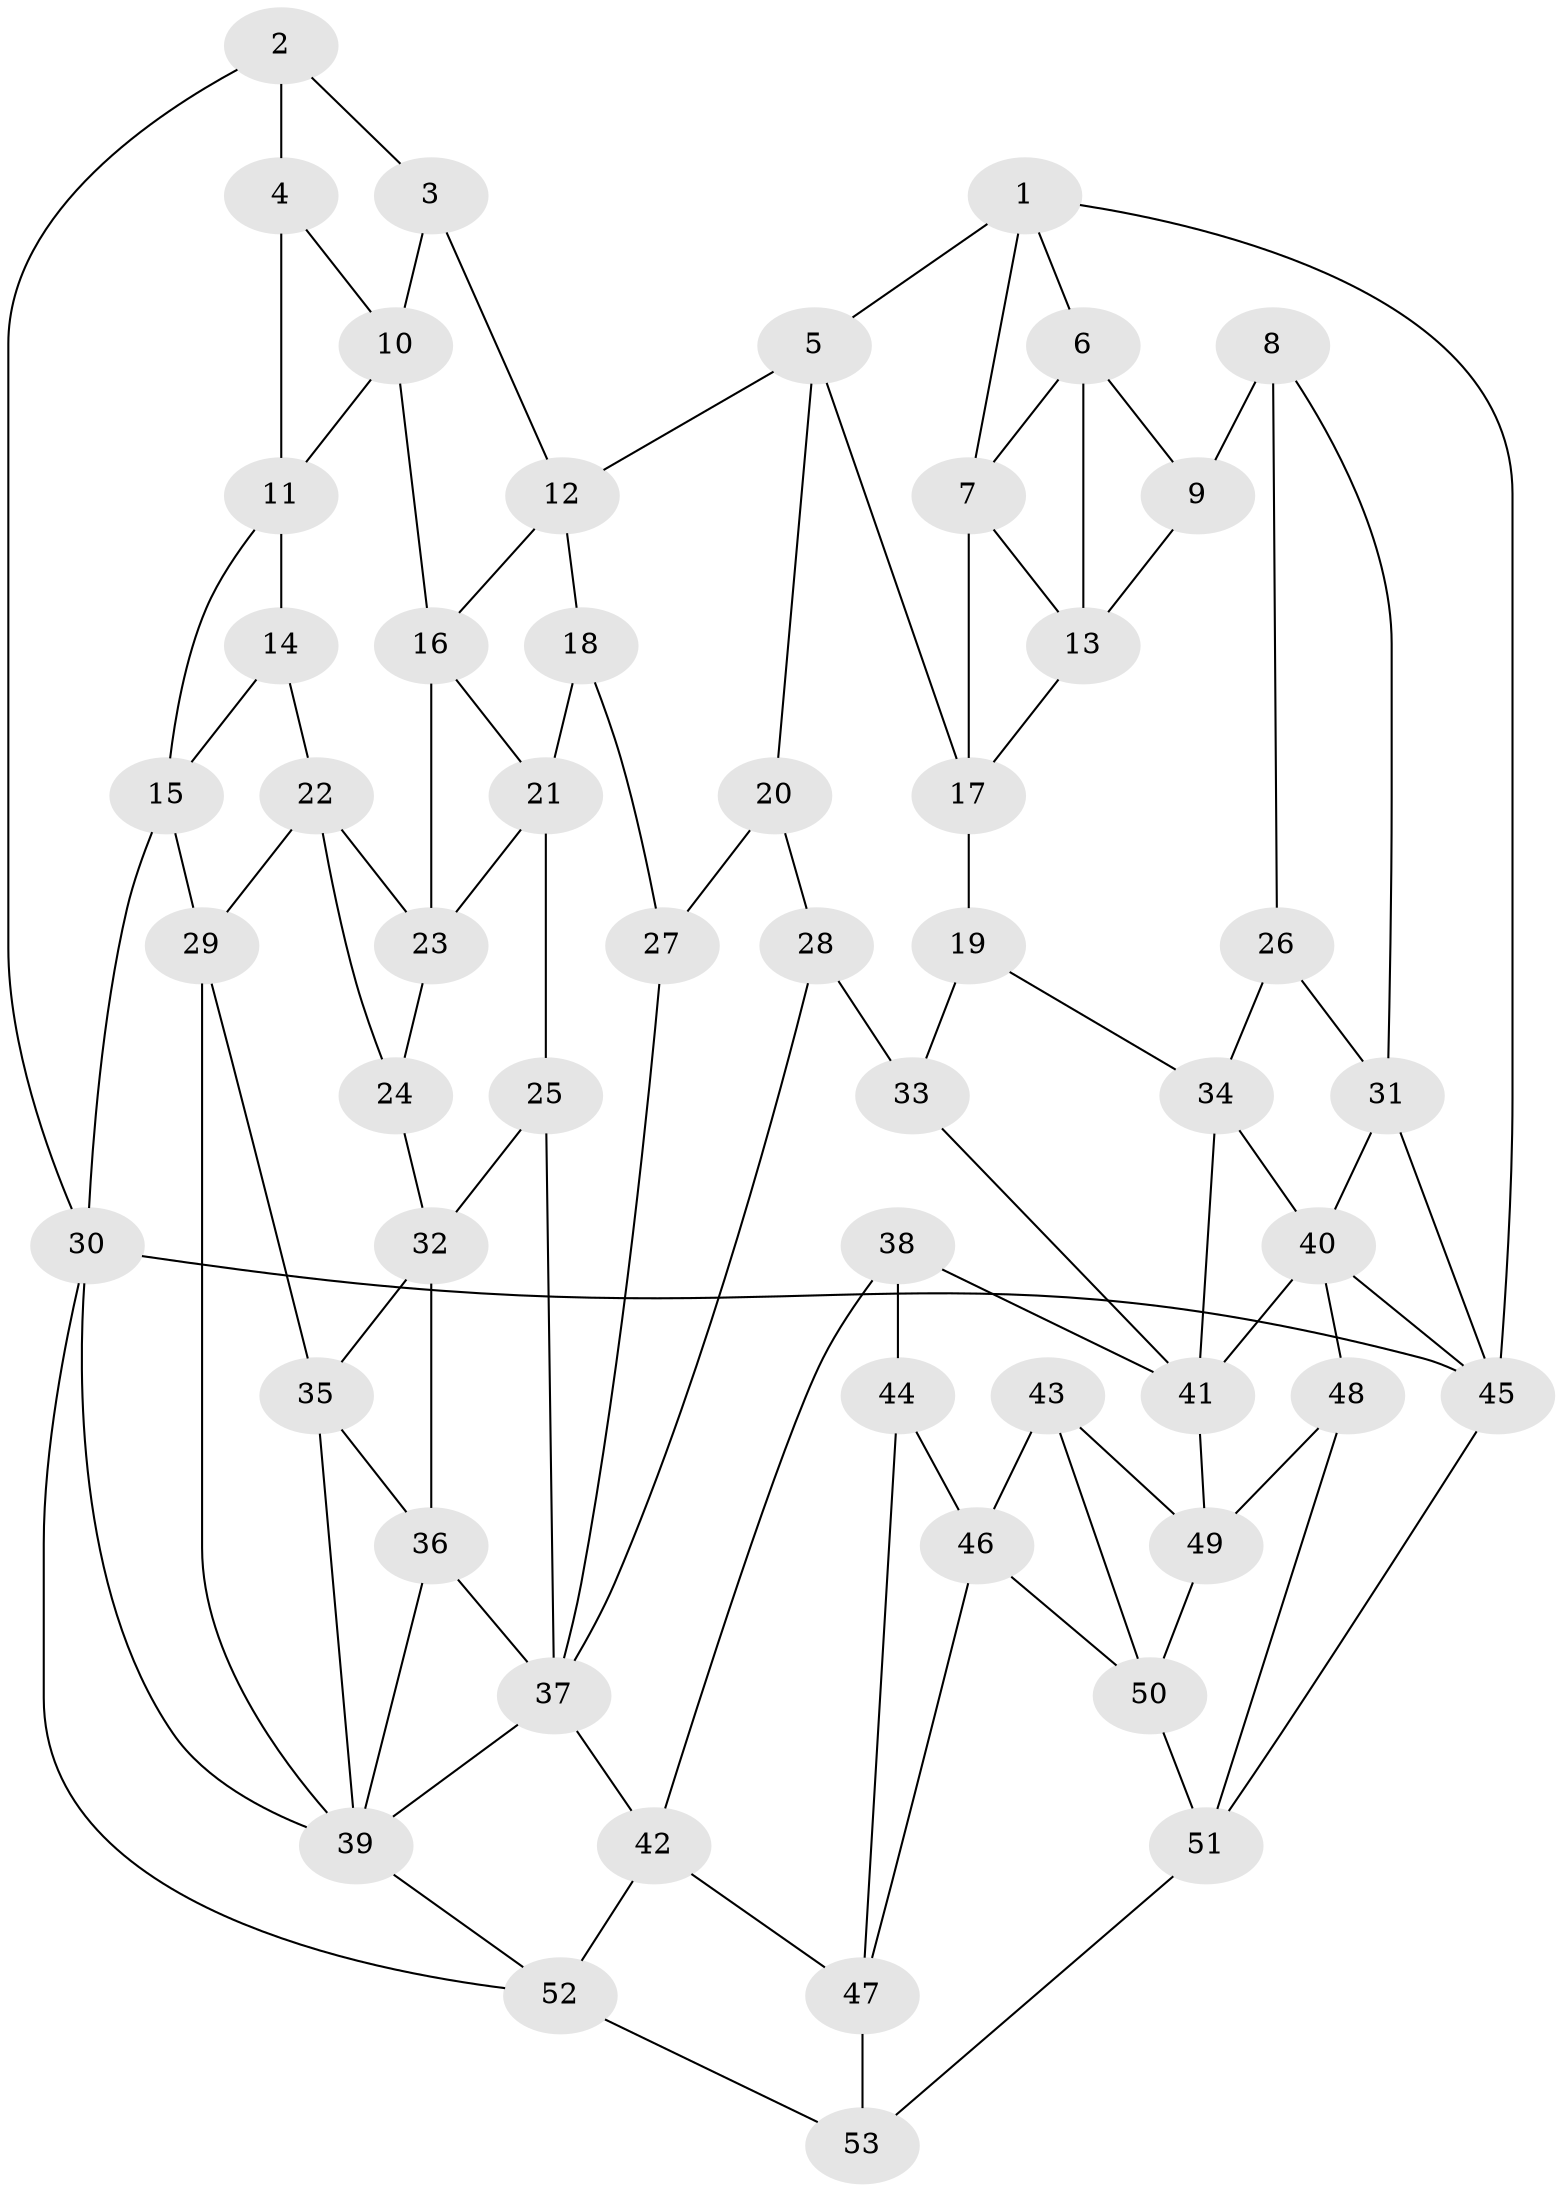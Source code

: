 // original degree distribution, {3: 0.018867924528301886, 4: 0.2358490566037736, 6: 0.2169811320754717, 5: 0.5283018867924528}
// Generated by graph-tools (version 1.1) at 2025/27/03/09/25 03:27:09]
// undirected, 53 vertices, 100 edges
graph export_dot {
graph [start="1"]
  node [color=gray90,style=filled];
  1;
  2;
  3;
  4;
  5;
  6;
  7;
  8;
  9;
  10;
  11;
  12;
  13;
  14;
  15;
  16;
  17;
  18;
  19;
  20;
  21;
  22;
  23;
  24;
  25;
  26;
  27;
  28;
  29;
  30;
  31;
  32;
  33;
  34;
  35;
  36;
  37;
  38;
  39;
  40;
  41;
  42;
  43;
  44;
  45;
  46;
  47;
  48;
  49;
  50;
  51;
  52;
  53;
  1 -- 5 [weight=1.0];
  1 -- 6 [weight=1.0];
  1 -- 7 [weight=1.0];
  1 -- 45 [weight=1.0];
  2 -- 3 [weight=1.0];
  2 -- 4 [weight=1.0];
  2 -- 30 [weight=1.0];
  3 -- 10 [weight=1.0];
  3 -- 12 [weight=1.0];
  4 -- 10 [weight=1.0];
  4 -- 11 [weight=1.0];
  5 -- 12 [weight=1.0];
  5 -- 17 [weight=1.0];
  5 -- 20 [weight=1.0];
  6 -- 7 [weight=1.0];
  6 -- 9 [weight=1.0];
  6 -- 13 [weight=1.0];
  7 -- 13 [weight=1.0];
  7 -- 17 [weight=1.0];
  8 -- 9 [weight=2.0];
  8 -- 26 [weight=1.0];
  8 -- 31 [weight=1.0];
  9 -- 13 [weight=1.0];
  10 -- 11 [weight=1.0];
  10 -- 16 [weight=1.0];
  11 -- 14 [weight=1.0];
  11 -- 15 [weight=1.0];
  12 -- 16 [weight=1.0];
  12 -- 18 [weight=1.0];
  13 -- 17 [weight=1.0];
  14 -- 15 [weight=1.0];
  14 -- 22 [weight=1.0];
  15 -- 29 [weight=1.0];
  15 -- 30 [weight=1.0];
  16 -- 21 [weight=1.0];
  16 -- 23 [weight=1.0];
  17 -- 19 [weight=1.0];
  18 -- 21 [weight=1.0];
  18 -- 27 [weight=1.0];
  19 -- 33 [weight=1.0];
  19 -- 34 [weight=1.0];
  20 -- 27 [weight=2.0];
  20 -- 28 [weight=1.0];
  21 -- 23 [weight=1.0];
  21 -- 25 [weight=1.0];
  22 -- 23 [weight=1.0];
  22 -- 24 [weight=1.0];
  22 -- 29 [weight=1.0];
  23 -- 24 [weight=1.0];
  24 -- 32 [weight=1.0];
  25 -- 32 [weight=1.0];
  25 -- 37 [weight=1.0];
  26 -- 31 [weight=1.0];
  26 -- 34 [weight=1.0];
  27 -- 37 [weight=1.0];
  28 -- 33 [weight=2.0];
  28 -- 37 [weight=1.0];
  29 -- 35 [weight=1.0];
  29 -- 39 [weight=1.0];
  30 -- 39 [weight=1.0];
  30 -- 45 [weight=2.0];
  30 -- 52 [weight=1.0];
  31 -- 40 [weight=1.0];
  31 -- 45 [weight=1.0];
  32 -- 35 [weight=1.0];
  32 -- 36 [weight=1.0];
  33 -- 41 [weight=1.0];
  34 -- 40 [weight=1.0];
  34 -- 41 [weight=1.0];
  35 -- 36 [weight=1.0];
  35 -- 39 [weight=1.0];
  36 -- 37 [weight=1.0];
  36 -- 39 [weight=1.0];
  37 -- 39 [weight=1.0];
  37 -- 42 [weight=1.0];
  38 -- 41 [weight=1.0];
  38 -- 42 [weight=1.0];
  38 -- 44 [weight=2.0];
  39 -- 52 [weight=1.0];
  40 -- 41 [weight=1.0];
  40 -- 45 [weight=1.0];
  40 -- 48 [weight=2.0];
  41 -- 49 [weight=1.0];
  42 -- 47 [weight=1.0];
  42 -- 52 [weight=1.0];
  43 -- 46 [weight=1.0];
  43 -- 49 [weight=1.0];
  43 -- 50 [weight=1.0];
  44 -- 46 [weight=1.0];
  44 -- 47 [weight=1.0];
  45 -- 51 [weight=1.0];
  46 -- 47 [weight=1.0];
  46 -- 50 [weight=1.0];
  47 -- 53 [weight=1.0];
  48 -- 49 [weight=1.0];
  48 -- 51 [weight=1.0];
  49 -- 50 [weight=1.0];
  50 -- 51 [weight=1.0];
  51 -- 53 [weight=1.0];
  52 -- 53 [weight=1.0];
}
